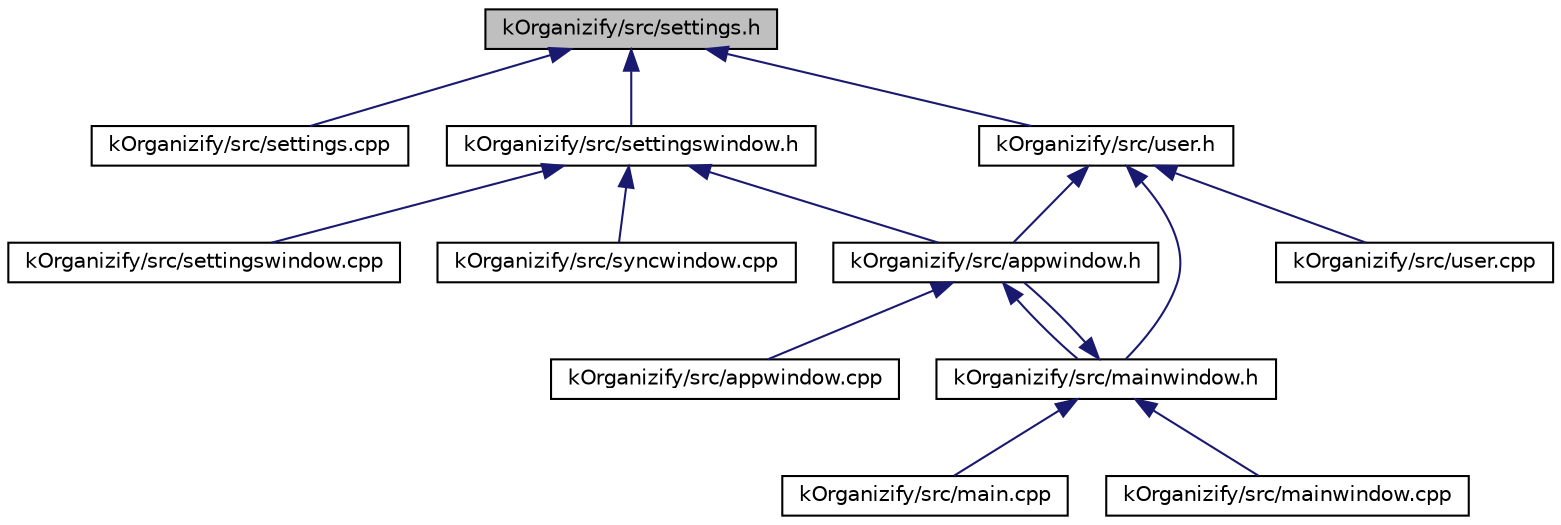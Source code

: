 digraph "kOrganizify/src/settings.h"
{
 // LATEX_PDF_SIZE
  edge [fontname="Helvetica",fontsize="10",labelfontname="Helvetica",labelfontsize="10"];
  node [fontname="Helvetica",fontsize="10",shape=record];
  Node1 [label="kOrganizify/src/settings.h",height=0.2,width=0.4,color="black", fillcolor="grey75", style="filled", fontcolor="black",tooltip=" "];
  Node1 -> Node2 [dir="back",color="midnightblue",fontsize="10",style="solid"];
  Node2 [label="kOrganizify/src/settings.cpp",height=0.2,width=0.4,color="black", fillcolor="white", style="filled",URL="$settings_8cpp.html",tooltip=" "];
  Node1 -> Node3 [dir="back",color="midnightblue",fontsize="10",style="solid"];
  Node3 [label="kOrganizify/src/settingswindow.h",height=0.2,width=0.4,color="black", fillcolor="white", style="filled",URL="$settingswindow_8h.html",tooltip=" "];
  Node3 -> Node4 [dir="back",color="midnightblue",fontsize="10",style="solid"];
  Node4 [label="kOrganizify/src/appwindow.h",height=0.2,width=0.4,color="black", fillcolor="white", style="filled",URL="$appwindow_8h.html",tooltip=" "];
  Node4 -> Node5 [dir="back",color="midnightblue",fontsize="10",style="solid"];
  Node5 [label="kOrganizify/src/appwindow.cpp",height=0.2,width=0.4,color="black", fillcolor="white", style="filled",URL="$appwindow_8cpp.html",tooltip=" "];
  Node4 -> Node6 [dir="back",color="midnightblue",fontsize="10",style="solid"];
  Node6 [label="kOrganizify/src/mainwindow.h",height=0.2,width=0.4,color="black", fillcolor="white", style="filled",URL="$mainwindow_8h.html",tooltip=" "];
  Node6 -> Node4 [dir="back",color="midnightblue",fontsize="10",style="solid"];
  Node6 -> Node7 [dir="back",color="midnightblue",fontsize="10",style="solid"];
  Node7 [label="kOrganizify/src/main.cpp",height=0.2,width=0.4,color="black", fillcolor="white", style="filled",URL="$main_8cpp.html",tooltip=" "];
  Node6 -> Node8 [dir="back",color="midnightblue",fontsize="10",style="solid"];
  Node8 [label="kOrganizify/src/mainwindow.cpp",height=0.2,width=0.4,color="black", fillcolor="white", style="filled",URL="$mainwindow_8cpp.html",tooltip=" "];
  Node3 -> Node9 [dir="back",color="midnightblue",fontsize="10",style="solid"];
  Node9 [label="kOrganizify/src/settingswindow.cpp",height=0.2,width=0.4,color="black", fillcolor="white", style="filled",URL="$settingswindow_8cpp.html",tooltip=" "];
  Node3 -> Node10 [dir="back",color="midnightblue",fontsize="10",style="solid"];
  Node10 [label="kOrganizify/src/syncwindow.cpp",height=0.2,width=0.4,color="black", fillcolor="white", style="filled",URL="$syncwindow_8cpp.html",tooltip=" "];
  Node1 -> Node11 [dir="back",color="midnightblue",fontsize="10",style="solid"];
  Node11 [label="kOrganizify/src/user.h",height=0.2,width=0.4,color="black", fillcolor="white", style="filled",URL="$user_8h.html",tooltip=" "];
  Node11 -> Node4 [dir="back",color="midnightblue",fontsize="10",style="solid"];
  Node11 -> Node6 [dir="back",color="midnightblue",fontsize="10",style="solid"];
  Node11 -> Node12 [dir="back",color="midnightblue",fontsize="10",style="solid"];
  Node12 [label="kOrganizify/src/user.cpp",height=0.2,width=0.4,color="black", fillcolor="white", style="filled",URL="$user_8cpp.html",tooltip=" "];
}
